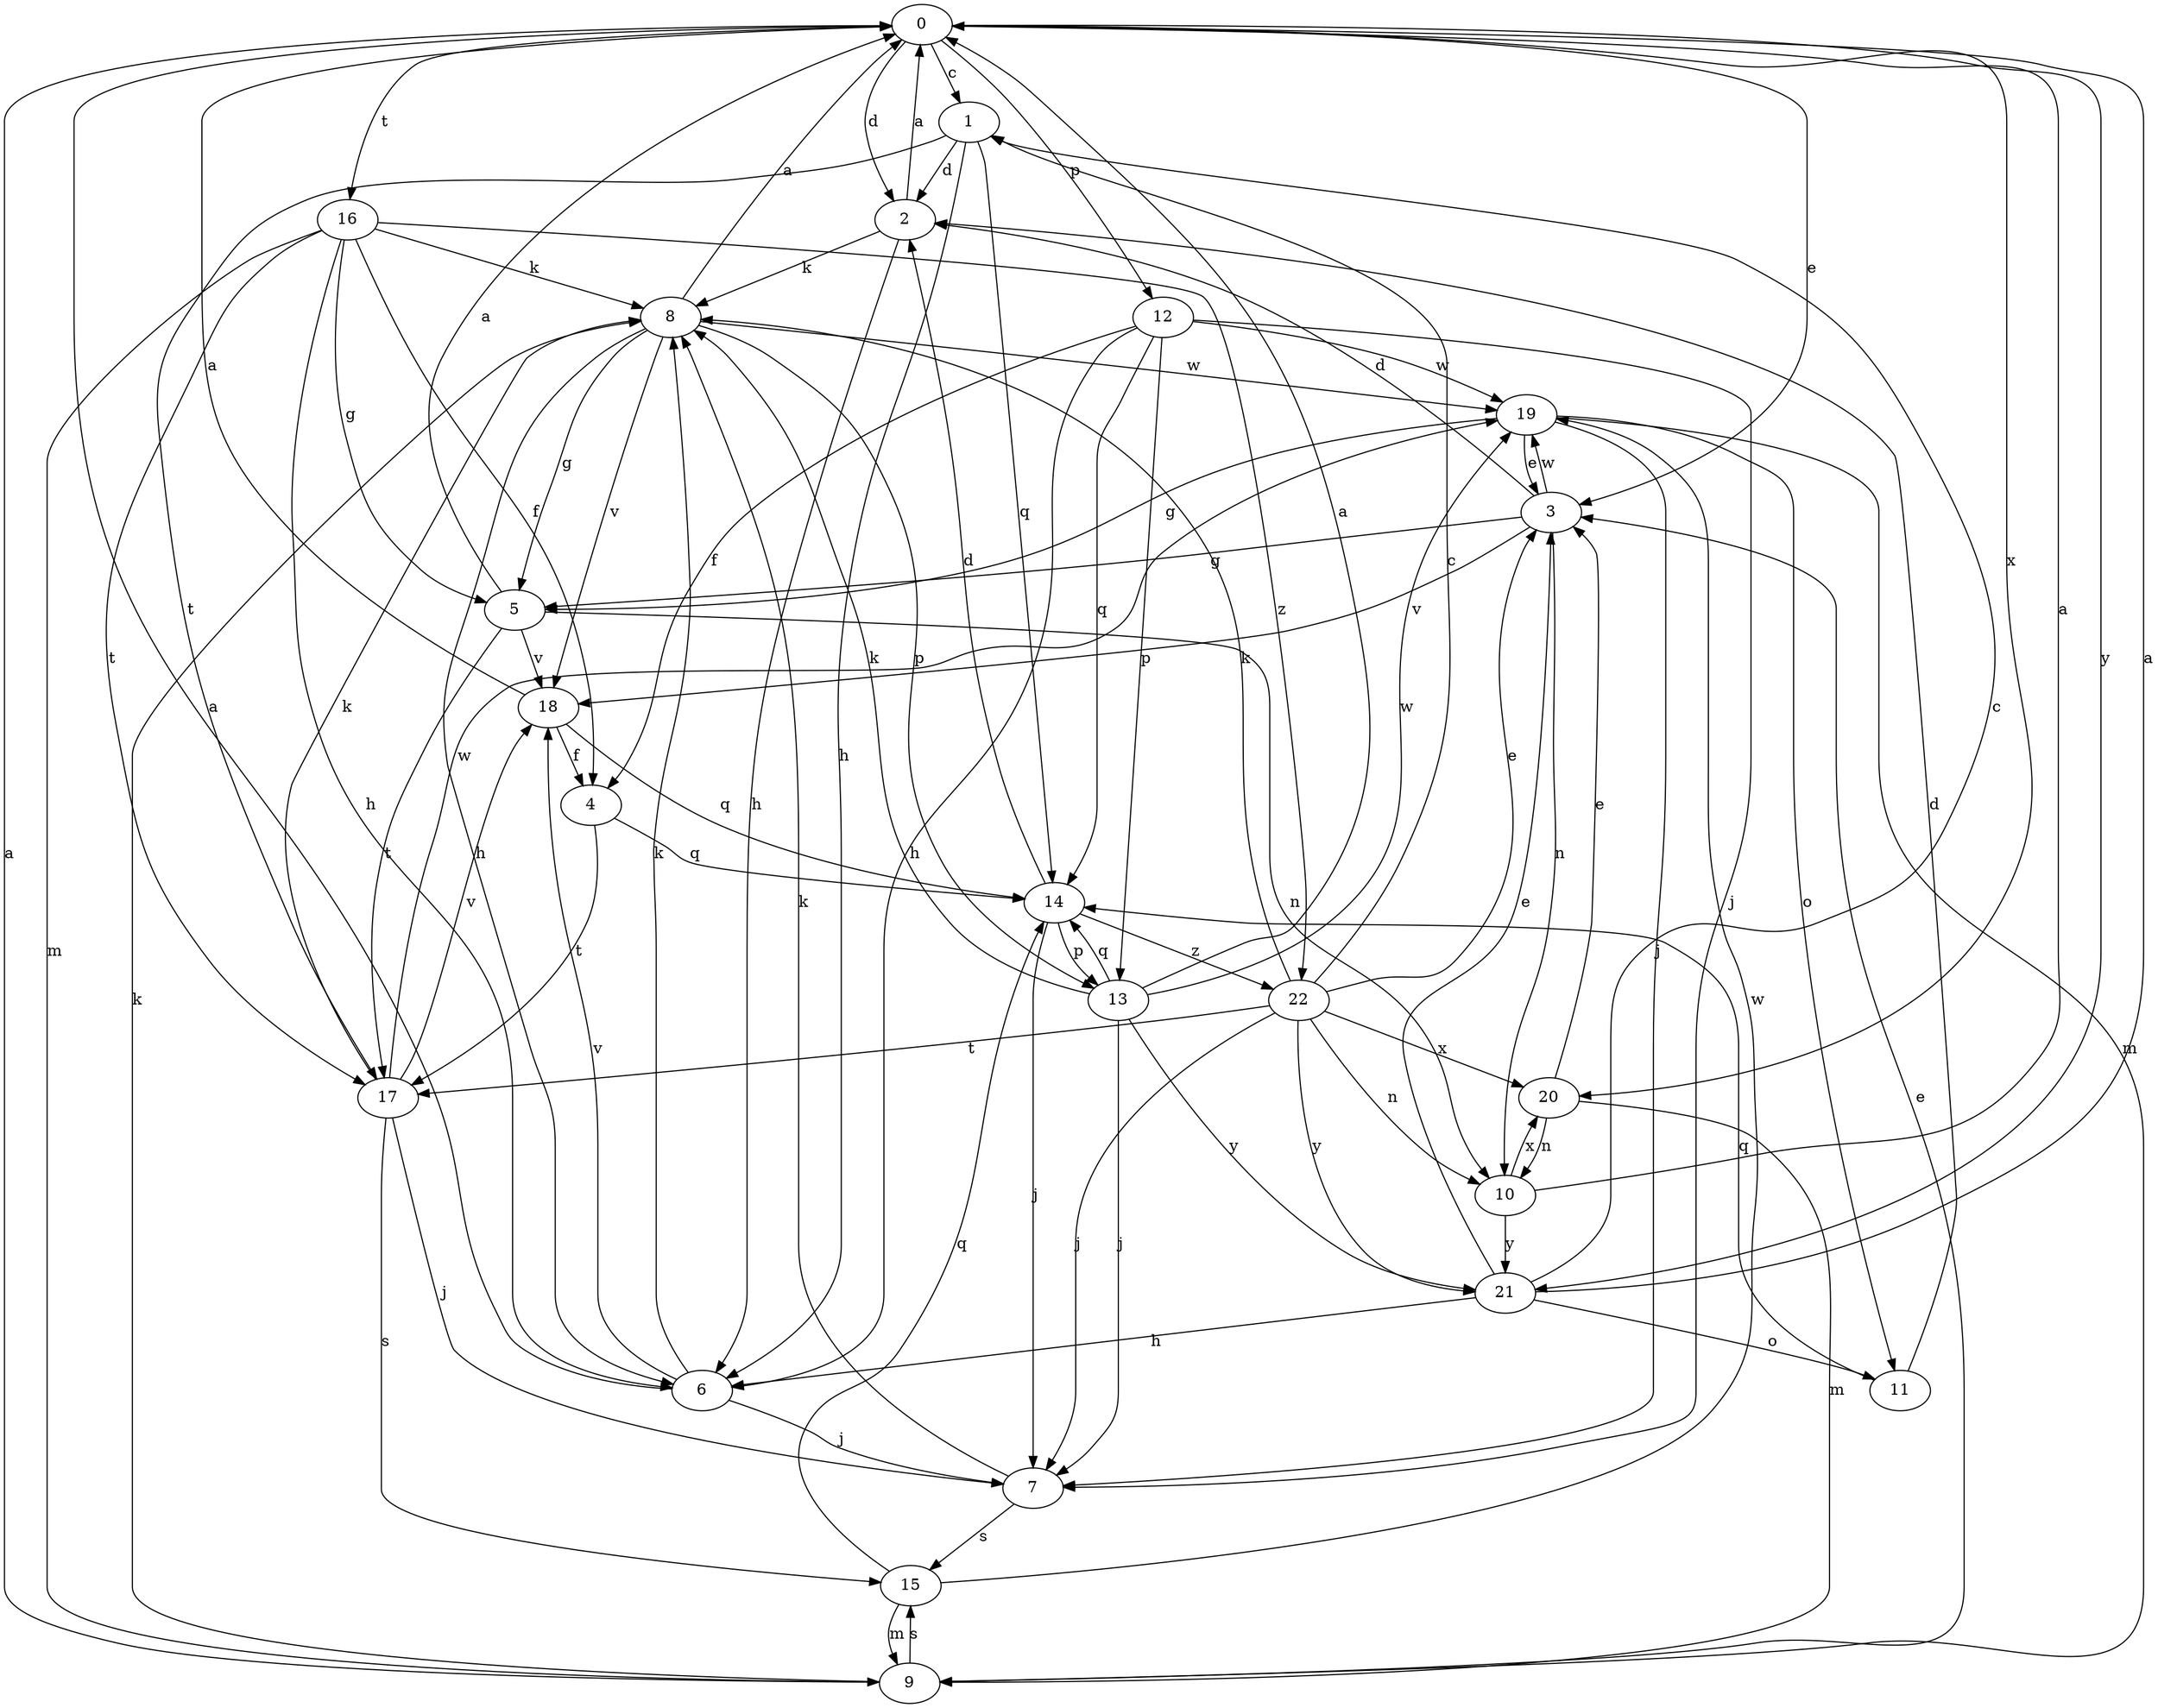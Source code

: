 strict digraph  {
0;
1;
2;
3;
4;
5;
6;
7;
8;
9;
10;
11;
12;
13;
14;
15;
16;
17;
18;
19;
20;
21;
22;
0 -> 1  [label=c];
0 -> 2  [label=d];
0 -> 3  [label=e];
0 -> 12  [label=p];
0 -> 16  [label=t];
0 -> 20  [label=x];
0 -> 21  [label=y];
1 -> 2  [label=d];
1 -> 6  [label=h];
1 -> 14  [label=q];
1 -> 17  [label=t];
2 -> 0  [label=a];
2 -> 6  [label=h];
2 -> 8  [label=k];
3 -> 2  [label=d];
3 -> 5  [label=g];
3 -> 10  [label=n];
3 -> 18  [label=v];
3 -> 19  [label=w];
4 -> 14  [label=q];
4 -> 17  [label=t];
5 -> 0  [label=a];
5 -> 10  [label=n];
5 -> 17  [label=t];
5 -> 18  [label=v];
6 -> 0  [label=a];
6 -> 7  [label=j];
6 -> 8  [label=k];
6 -> 18  [label=v];
7 -> 8  [label=k];
7 -> 15  [label=s];
8 -> 0  [label=a];
8 -> 5  [label=g];
8 -> 6  [label=h];
8 -> 13  [label=p];
8 -> 18  [label=v];
8 -> 19  [label=w];
9 -> 0  [label=a];
9 -> 3  [label=e];
9 -> 8  [label=k];
9 -> 15  [label=s];
10 -> 0  [label=a];
10 -> 20  [label=x];
10 -> 21  [label=y];
11 -> 2  [label=d];
11 -> 14  [label=q];
12 -> 4  [label=f];
12 -> 6  [label=h];
12 -> 7  [label=j];
12 -> 13  [label=p];
12 -> 14  [label=q];
12 -> 19  [label=w];
13 -> 0  [label=a];
13 -> 7  [label=j];
13 -> 8  [label=k];
13 -> 14  [label=q];
13 -> 19  [label=w];
13 -> 21  [label=y];
14 -> 2  [label=d];
14 -> 7  [label=j];
14 -> 13  [label=p];
14 -> 22  [label=z];
15 -> 9  [label=m];
15 -> 14  [label=q];
15 -> 19  [label=w];
16 -> 4  [label=f];
16 -> 5  [label=g];
16 -> 6  [label=h];
16 -> 8  [label=k];
16 -> 9  [label=m];
16 -> 17  [label=t];
16 -> 22  [label=z];
17 -> 7  [label=j];
17 -> 8  [label=k];
17 -> 15  [label=s];
17 -> 18  [label=v];
17 -> 19  [label=w];
18 -> 0  [label=a];
18 -> 4  [label=f];
18 -> 14  [label=q];
19 -> 3  [label=e];
19 -> 5  [label=g];
19 -> 7  [label=j];
19 -> 9  [label=m];
19 -> 11  [label=o];
20 -> 3  [label=e];
20 -> 9  [label=m];
20 -> 10  [label=n];
21 -> 0  [label=a];
21 -> 1  [label=c];
21 -> 3  [label=e];
21 -> 6  [label=h];
21 -> 11  [label=o];
22 -> 1  [label=c];
22 -> 3  [label=e];
22 -> 7  [label=j];
22 -> 8  [label=k];
22 -> 10  [label=n];
22 -> 17  [label=t];
22 -> 20  [label=x];
22 -> 21  [label=y];
}
